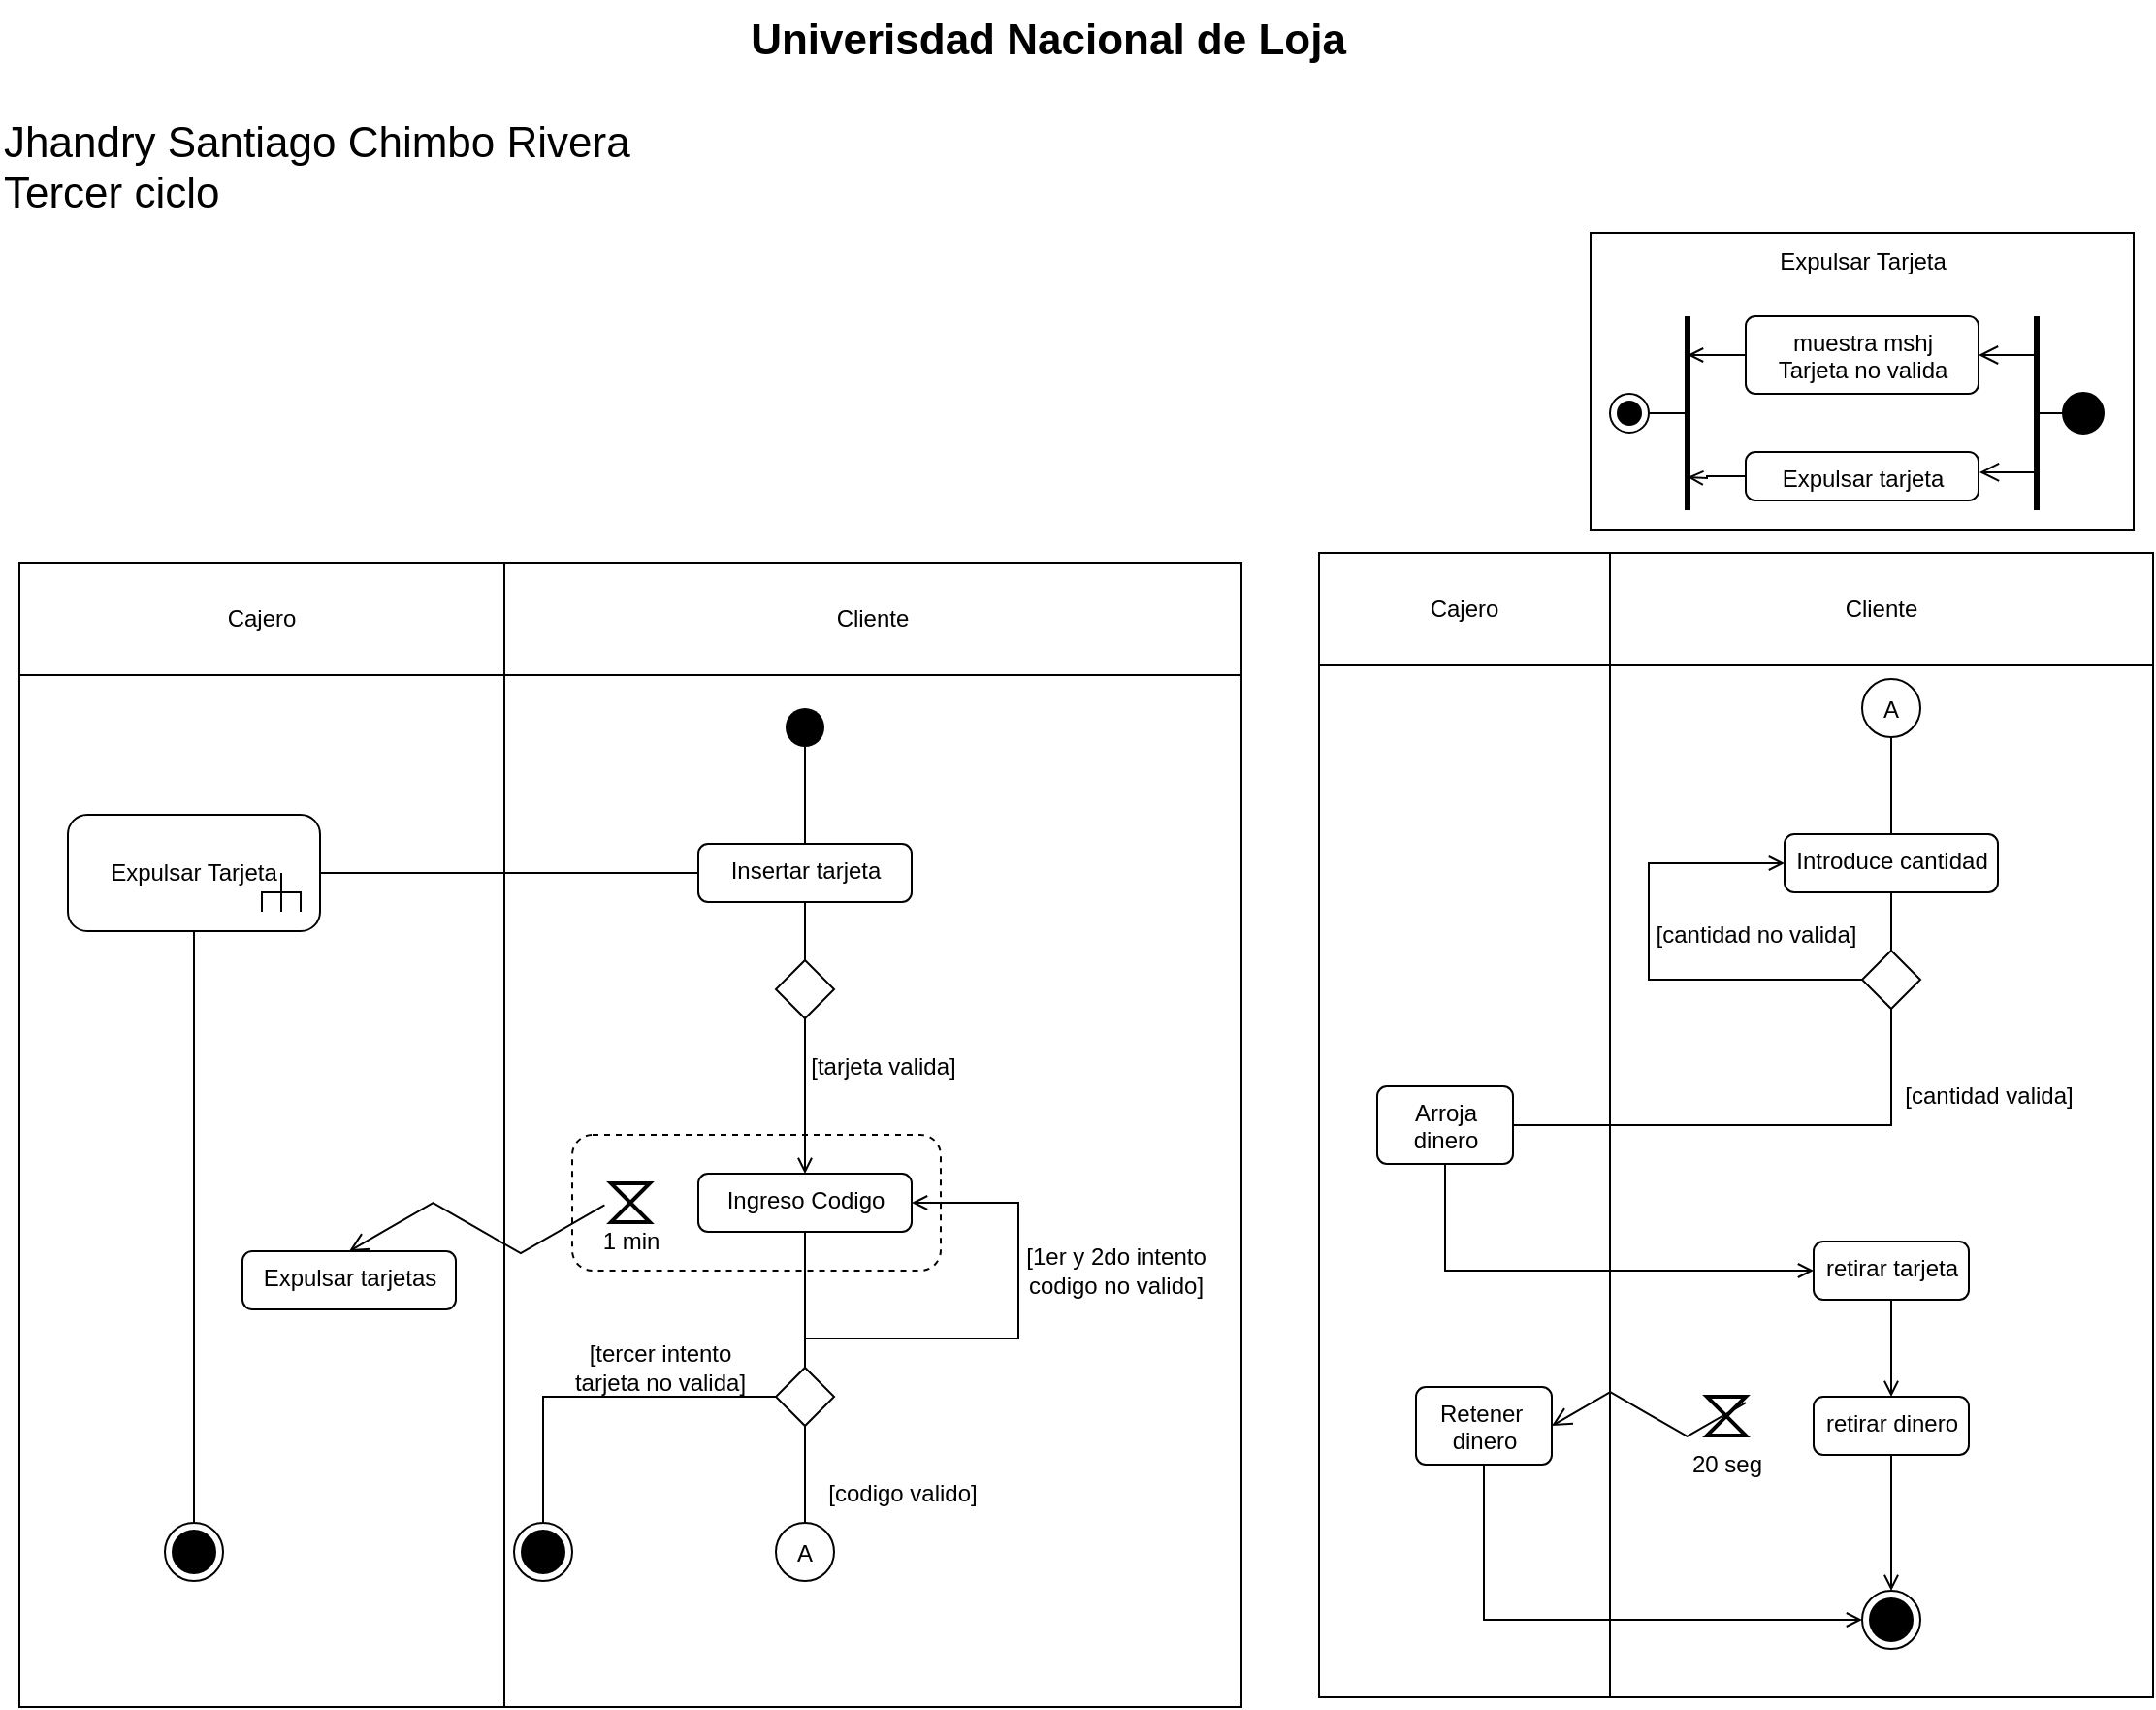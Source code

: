 <mxfile version="20.3.0" type="device"><diagram id="C2ULA8zXNfAD2Xt1tOZ1" name="Página-1"><mxGraphModel dx="1597" dy="998" grid="1" gridSize="10" guides="1" tooltips="1" connect="1" arrows="1" fold="1" page="1" pageScale="1" pageWidth="1169" pageHeight="1654" math="0" shadow="0"><root><mxCell id="0"/><mxCell id="1" parent="0"/><mxCell id="Dwtk2J721NDjf6W3lObi-60" value="" style="rounded=1;whiteSpace=wrap;html=1;dashed=1;" vertex="1" parent="1"><mxGeometry x="750" y="720" width="330" height="70" as="geometry"/></mxCell><mxCell id="Dwtk2J721NDjf6W3lObi-136" value="" style="shape=table;startSize=0;container=1;collapsible=0;childLayout=tableLayout;" vertex="1" parent="1"><mxGeometry x="720" y="305" width="430" height="590" as="geometry"/></mxCell><mxCell id="Dwtk2J721NDjf6W3lObi-137" value="" style="shape=tableRow;horizontal=0;startSize=0;swimlaneHead=0;swimlaneBody=0;top=0;left=0;bottom=0;right=0;collapsible=0;dropTarget=0;fillColor=none;points=[[0,0.5],[1,0.5]];portConstraint=eastwest;" vertex="1" parent="Dwtk2J721NDjf6W3lObi-136"><mxGeometry width="430" height="58" as="geometry"/></mxCell><mxCell id="Dwtk2J721NDjf6W3lObi-138" value="Cajero" style="shape=partialRectangle;html=1;whiteSpace=wrap;connectable=0;overflow=hidden;fillColor=none;top=0;left=0;bottom=0;right=0;pointerEvents=1;" vertex="1" parent="Dwtk2J721NDjf6W3lObi-137"><mxGeometry width="150" height="58" as="geometry"><mxRectangle width="150" height="58" as="alternateBounds"/></mxGeometry></mxCell><mxCell id="Dwtk2J721NDjf6W3lObi-139" value="Cliente" style="shape=partialRectangle;html=1;whiteSpace=wrap;connectable=0;overflow=hidden;fillColor=none;top=0;left=0;bottom=0;right=0;pointerEvents=1;" vertex="1" parent="Dwtk2J721NDjf6W3lObi-137"><mxGeometry x="150" width="280" height="58" as="geometry"><mxRectangle width="280" height="58" as="alternateBounds"/></mxGeometry></mxCell><mxCell id="Dwtk2J721NDjf6W3lObi-140" value="" style="shape=tableRow;horizontal=0;startSize=0;swimlaneHead=0;swimlaneBody=0;top=0;left=0;bottom=0;right=0;collapsible=0;dropTarget=0;fillColor=none;points=[[0,0.5],[1,0.5]];portConstraint=eastwest;" vertex="1" parent="Dwtk2J721NDjf6W3lObi-136"><mxGeometry y="58" width="430" height="532" as="geometry"/></mxCell><mxCell id="Dwtk2J721NDjf6W3lObi-141" value="" style="shape=partialRectangle;html=1;whiteSpace=wrap;connectable=0;overflow=hidden;fillColor=none;top=0;left=0;bottom=0;right=0;pointerEvents=1;" vertex="1" parent="Dwtk2J721NDjf6W3lObi-140"><mxGeometry width="150" height="532" as="geometry"><mxRectangle width="150" height="532" as="alternateBounds"/></mxGeometry></mxCell><mxCell id="Dwtk2J721NDjf6W3lObi-142" value="" style="shape=partialRectangle;html=1;whiteSpace=wrap;connectable=0;overflow=hidden;fillColor=none;top=0;left=0;bottom=0;right=0;pointerEvents=1;" vertex="1" parent="Dwtk2J721NDjf6W3lObi-140"><mxGeometry x="150" width="280" height="532" as="geometry"><mxRectangle width="280" height="532" as="alternateBounds"/></mxGeometry></mxCell><mxCell id="Dwtk2J721NDjf6W3lObi-129" value="" style="shape=table;startSize=0;container=1;collapsible=0;childLayout=tableLayout;" vertex="1" parent="1"><mxGeometry x="50" y="310" width="630" height="590" as="geometry"/></mxCell><mxCell id="Dwtk2J721NDjf6W3lObi-130" value="" style="shape=tableRow;horizontal=0;startSize=0;swimlaneHead=0;swimlaneBody=0;top=0;left=0;bottom=0;right=0;collapsible=0;dropTarget=0;fillColor=none;points=[[0,0.5],[1,0.5]];portConstraint=eastwest;" vertex="1" parent="Dwtk2J721NDjf6W3lObi-129"><mxGeometry width="630" height="58" as="geometry"/></mxCell><mxCell id="Dwtk2J721NDjf6W3lObi-131" value="Cajero" style="shape=partialRectangle;html=1;whiteSpace=wrap;connectable=0;overflow=hidden;fillColor=none;top=0;left=0;bottom=0;right=0;pointerEvents=1;" vertex="1" parent="Dwtk2J721NDjf6W3lObi-130"><mxGeometry width="250" height="58" as="geometry"><mxRectangle width="250" height="58" as="alternateBounds"/></mxGeometry></mxCell><mxCell id="Dwtk2J721NDjf6W3lObi-132" value="Cliente" style="shape=partialRectangle;html=1;whiteSpace=wrap;connectable=0;overflow=hidden;fillColor=none;top=0;left=0;bottom=0;right=0;pointerEvents=1;" vertex="1" parent="Dwtk2J721NDjf6W3lObi-130"><mxGeometry x="250" width="380" height="58" as="geometry"><mxRectangle width="380" height="58" as="alternateBounds"/></mxGeometry></mxCell><mxCell id="Dwtk2J721NDjf6W3lObi-133" value="" style="shape=tableRow;horizontal=0;startSize=0;swimlaneHead=0;swimlaneBody=0;top=0;left=0;bottom=0;right=0;collapsible=0;dropTarget=0;fillColor=none;points=[[0,0.5],[1,0.5]];portConstraint=eastwest;" vertex="1" parent="Dwtk2J721NDjf6W3lObi-129"><mxGeometry y="58" width="630" height="532" as="geometry"/></mxCell><mxCell id="Dwtk2J721NDjf6W3lObi-134" value="" style="shape=partialRectangle;html=1;whiteSpace=wrap;connectable=0;overflow=hidden;fillColor=none;top=0;left=0;bottom=0;right=0;pointerEvents=1;" vertex="1" parent="Dwtk2J721NDjf6W3lObi-133"><mxGeometry width="250" height="532" as="geometry"><mxRectangle width="250" height="532" as="alternateBounds"/></mxGeometry></mxCell><mxCell id="Dwtk2J721NDjf6W3lObi-135" value="" style="shape=partialRectangle;html=1;whiteSpace=wrap;connectable=0;overflow=hidden;fillColor=none;top=0;left=0;bottom=0;right=0;pointerEvents=1;" vertex="1" parent="Dwtk2J721NDjf6W3lObi-133"><mxGeometry x="250" width="380" height="532" as="geometry"><mxRectangle width="380" height="532" as="alternateBounds"/></mxGeometry></mxCell><mxCell id="Dwtk2J721NDjf6W3lObi-107" value="" style="rounded=0;whiteSpace=wrap;html=1;" vertex="1" parent="1"><mxGeometry x="860" y="140" width="280" height="153" as="geometry"/></mxCell><mxCell id="Dwtk2J721NDjf6W3lObi-36" value="" style="rounded=1;whiteSpace=wrap;html=1;dashed=1;" vertex="1" parent="1"><mxGeometry x="335" y="605" width="190" height="70" as="geometry"/></mxCell><mxCell id="Dwtk2J721NDjf6W3lObi-3" style="edgeStyle=orthogonalEdgeStyle;rounded=0;orthogonalLoop=1;jettySize=auto;html=1;entryX=0.5;entryY=0;entryDx=0;entryDy=0;endArrow=none;endFill=0;" edge="1" parent="1" source="Dwtk2J721NDjf6W3lObi-1" target="Dwtk2J721NDjf6W3lObi-2"><mxGeometry relative="1" as="geometry"/></mxCell><mxCell id="Dwtk2J721NDjf6W3lObi-1" value="" style="ellipse;fillColor=#000000;strokeColor=none;" vertex="1" parent="1"><mxGeometry x="445" y="385" width="20" height="20" as="geometry"/></mxCell><mxCell id="Dwtk2J721NDjf6W3lObi-5" style="edgeStyle=orthogonalEdgeStyle;rounded=0;orthogonalLoop=1;jettySize=auto;html=1;entryX=0.5;entryY=0;entryDx=0;entryDy=0;endArrow=none;endFill=0;" edge="1" parent="1" source="Dwtk2J721NDjf6W3lObi-2" target="Dwtk2J721NDjf6W3lObi-4"><mxGeometry relative="1" as="geometry"/></mxCell><mxCell id="Dwtk2J721NDjf6W3lObi-32" style="edgeStyle=orthogonalEdgeStyle;rounded=0;orthogonalLoop=1;jettySize=auto;html=1;entryX=1;entryY=0.5;entryDx=0;entryDy=0;entryPerimeter=0;endArrow=none;endFill=0;" edge="1" parent="1" source="Dwtk2J721NDjf6W3lObi-2" target="Dwtk2J721NDjf6W3lObi-31"><mxGeometry relative="1" as="geometry"/></mxCell><mxCell id="Dwtk2J721NDjf6W3lObi-2" value="Insertar tarjeta" style="html=1;align=center;verticalAlign=top;rounded=1;absoluteArcSize=1;arcSize=10;dashed=0;" vertex="1" parent="1"><mxGeometry x="400" y="455" width="110" height="30" as="geometry"/></mxCell><mxCell id="Dwtk2J721NDjf6W3lObi-8" style="edgeStyle=orthogonalEdgeStyle;rounded=0;orthogonalLoop=1;jettySize=auto;html=1;entryX=0.5;entryY=0;entryDx=0;entryDy=0;endArrow=open;endFill=0;" edge="1" parent="1" source="Dwtk2J721NDjf6W3lObi-4" target="Dwtk2J721NDjf6W3lObi-7"><mxGeometry relative="1" as="geometry"/></mxCell><mxCell id="Dwtk2J721NDjf6W3lObi-4" value="" style="rhombus;" vertex="1" parent="1"><mxGeometry x="440" y="515" width="30" height="30" as="geometry"/></mxCell><mxCell id="Dwtk2J721NDjf6W3lObi-11" style="edgeStyle=orthogonalEdgeStyle;rounded=0;orthogonalLoop=1;jettySize=auto;html=1;entryX=0.5;entryY=0;entryDx=0;entryDy=0;endArrow=none;endFill=0;exitX=0.5;exitY=1;exitDx=0;exitDy=0;" edge="1" parent="1" source="Dwtk2J721NDjf6W3lObi-7" target="Dwtk2J721NDjf6W3lObi-10"><mxGeometry relative="1" as="geometry"><mxPoint x="455" y="685" as="sourcePoint"/></mxGeometry></mxCell><mxCell id="Dwtk2J721NDjf6W3lObi-7" value="Ingreso Codigo" style="html=1;align=center;verticalAlign=top;rounded=1;absoluteArcSize=1;arcSize=10;dashed=0;" vertex="1" parent="1"><mxGeometry x="400" y="625" width="110" height="30" as="geometry"/></mxCell><mxCell id="Dwtk2J721NDjf6W3lObi-9" value="A" style="ellipse;fillColor=#ffffff;strokeColor=#000000;" vertex="1" parent="1"><mxGeometry x="440" y="805" width="30" height="30" as="geometry"/></mxCell><mxCell id="Dwtk2J721NDjf6W3lObi-12" style="edgeStyle=orthogonalEdgeStyle;rounded=0;orthogonalLoop=1;jettySize=auto;html=1;entryX=0.5;entryY=0;entryDx=0;entryDy=0;endArrow=none;endFill=0;" edge="1" parent="1" source="Dwtk2J721NDjf6W3lObi-10" target="Dwtk2J721NDjf6W3lObi-9"><mxGeometry relative="1" as="geometry"/></mxCell><mxCell id="Dwtk2J721NDjf6W3lObi-13" style="edgeStyle=orthogonalEdgeStyle;rounded=0;orthogonalLoop=1;jettySize=auto;html=1;entryX=1;entryY=0.5;entryDx=0;entryDy=0;endArrow=open;endFill=0;" edge="1" parent="1" source="Dwtk2J721NDjf6W3lObi-10" target="Dwtk2J721NDjf6W3lObi-7"><mxGeometry relative="1" as="geometry"><Array as="points"><mxPoint x="565" y="710"/><mxPoint x="565" y="640"/></Array></mxGeometry></mxCell><mxCell id="Dwtk2J721NDjf6W3lObi-15" style="edgeStyle=orthogonalEdgeStyle;rounded=0;orthogonalLoop=1;jettySize=auto;html=1;entryX=0.5;entryY=0;entryDx=0;entryDy=0;endArrow=none;endFill=0;" edge="1" parent="1" source="Dwtk2J721NDjf6W3lObi-10" target="Dwtk2J721NDjf6W3lObi-14"><mxGeometry relative="1" as="geometry"/></mxCell><mxCell id="Dwtk2J721NDjf6W3lObi-10" value="" style="rhombus;" vertex="1" parent="1"><mxGeometry x="440" y="725" width="30" height="30" as="geometry"/></mxCell><mxCell id="Dwtk2J721NDjf6W3lObi-14" value="" style="ellipse;html=1;shape=endState;fillColor=strokeColor;" vertex="1" parent="1"><mxGeometry x="305" y="805" width="30" height="30" as="geometry"/></mxCell><mxCell id="Dwtk2J721NDjf6W3lObi-16" value="[tercer intento &lt;br&gt;tarjeta no valida]" style="text;html=1;align=center;verticalAlign=middle;resizable=0;points=[];autosize=1;strokeColor=none;fillColor=none;" vertex="1" parent="1"><mxGeometry x="325" y="705" width="110" height="40" as="geometry"/></mxCell><mxCell id="Dwtk2J721NDjf6W3lObi-17" value="[codigo valido]" style="text;html=1;align=center;verticalAlign=middle;resizable=0;points=[];autosize=1;strokeColor=none;fillColor=none;" vertex="1" parent="1"><mxGeometry x="455" y="775" width="100" height="30" as="geometry"/></mxCell><mxCell id="Dwtk2J721NDjf6W3lObi-18" value="[1er y 2do intento&lt;br&gt;codigo no valido]" style="text;html=1;align=center;verticalAlign=middle;resizable=0;points=[];autosize=1;strokeColor=none;fillColor=none;" vertex="1" parent="1"><mxGeometry x="555" y="655" width="120" height="40" as="geometry"/></mxCell><mxCell id="Dwtk2J721NDjf6W3lObi-20" value="[tarjeta valida]" style="text;html=1;align=center;verticalAlign=middle;resizable=0;points=[];autosize=1;strokeColor=none;fillColor=none;" vertex="1" parent="1"><mxGeometry x="445" y="555" width="100" height="30" as="geometry"/></mxCell><mxCell id="Dwtk2J721NDjf6W3lObi-52" style="edgeStyle=orthogonalEdgeStyle;rounded=0;orthogonalLoop=1;jettySize=auto;html=1;entryX=0.5;entryY=0;entryDx=0;entryDy=0;startArrow=none;startFill=0;endArrow=none;endFill=0;startSize=8;targetPerimeterSpacing=1;" edge="1" parent="1" source="Dwtk2J721NDjf6W3lObi-31" target="Dwtk2J721NDjf6W3lObi-33"><mxGeometry relative="1" as="geometry"/></mxCell><mxCell id="Dwtk2J721NDjf6W3lObi-31" value="Expulsar Tarjeta" style="html=1;shape=mxgraph.sysml.callBehAct;whiteSpace=wrap;align=center;" vertex="1" parent="1"><mxGeometry x="75" y="440" width="130" height="60" as="geometry"/></mxCell><mxCell id="Dwtk2J721NDjf6W3lObi-33" value="" style="ellipse;html=1;shape=endState;fillColor=strokeColor;" vertex="1" parent="1"><mxGeometry x="125" y="805" width="30" height="30" as="geometry"/></mxCell><mxCell id="Dwtk2J721NDjf6W3lObi-35" value="" style="html=1;shape=mxgraph.sysml.timeEvent;strokeWidth=2;verticalLabelPosition=bottom;verticalAlignment=top;" vertex="1" parent="1"><mxGeometry x="355" y="630" width="20" height="20" as="geometry"/></mxCell><mxCell id="Dwtk2J721NDjf6W3lObi-37" value="1 min" style="text;html=1;align=center;verticalAlign=middle;resizable=0;points=[];autosize=1;strokeColor=none;fillColor=none;" vertex="1" parent="1"><mxGeometry x="340" y="645" width="50" height="30" as="geometry"/></mxCell><mxCell id="Dwtk2J721NDjf6W3lObi-38" value="" style="edgeStyle=isometricEdgeStyle;endArrow=none;html=1;rounded=0;entryX=0.234;entryY=-0.129;entryDx=0;entryDy=0;startArrow=open;startFill=0;targetPerimeterSpacing=1;startSize=8;exitX=0.5;exitY=0;exitDx=0;exitDy=0;entryPerimeter=0;" edge="1" parent="1" source="Dwtk2J721NDjf6W3lObi-39" target="Dwtk2J721NDjf6W3lObi-37"><mxGeometry width="50" height="100" relative="1" as="geometry"><mxPoint x="265" y="665" as="sourcePoint"/><mxPoint x="299.2" y="565" as="targetPoint"/></mxGeometry></mxCell><mxCell id="Dwtk2J721NDjf6W3lObi-39" value="Expulsar tarjetas" style="html=1;align=center;verticalAlign=top;rounded=1;absoluteArcSize=1;arcSize=10;dashed=0;" vertex="1" parent="1"><mxGeometry x="165" y="665" width="110" height="30" as="geometry"/></mxCell><mxCell id="Dwtk2J721NDjf6W3lObi-41" style="edgeStyle=orthogonalEdgeStyle;rounded=0;orthogonalLoop=1;jettySize=auto;html=1;exitX=0.5;exitY=1;exitDx=0;exitDy=0;endArrow=none;endFill=0;" edge="1" parent="1" source="Dwtk2J721NDjf6W3lObi-39" target="Dwtk2J721NDjf6W3lObi-39"><mxGeometry relative="1" as="geometry"/></mxCell><mxCell id="Dwtk2J721NDjf6W3lObi-44" style="edgeStyle=orthogonalEdgeStyle;rounded=0;orthogonalLoop=1;jettySize=auto;html=1;entryX=0.5;entryY=0;entryDx=0;entryDy=0;startArrow=none;startFill=0;endArrow=none;endFill=0;startSize=8;targetPerimeterSpacing=1;" edge="1" parent="1" source="Dwtk2J721NDjf6W3lObi-42" target="Dwtk2J721NDjf6W3lObi-43"><mxGeometry relative="1" as="geometry"/></mxCell><mxCell id="Dwtk2J721NDjf6W3lObi-42" value="A" style="ellipse;fillColor=#ffffff;strokeColor=#000000;" vertex="1" parent="1"><mxGeometry x="1000" y="370" width="30" height="30" as="geometry"/></mxCell><mxCell id="Dwtk2J721NDjf6W3lObi-43" value="Introduce cantidad" style="html=1;align=center;verticalAlign=top;rounded=1;absoluteArcSize=1;arcSize=10;dashed=0;" vertex="1" parent="1"><mxGeometry x="960" y="450" width="110" height="30" as="geometry"/></mxCell><mxCell id="Dwtk2J721NDjf6W3lObi-47" style="edgeStyle=orthogonalEdgeStyle;rounded=0;orthogonalLoop=1;jettySize=auto;html=1;entryX=0.5;entryY=1;entryDx=0;entryDy=0;startArrow=none;startFill=0;endArrow=none;endFill=0;startSize=8;targetPerimeterSpacing=1;" edge="1" parent="1" source="Dwtk2J721NDjf6W3lObi-46" target="Dwtk2J721NDjf6W3lObi-43"><mxGeometry relative="1" as="geometry"/></mxCell><mxCell id="Dwtk2J721NDjf6W3lObi-49" style="edgeStyle=orthogonalEdgeStyle;rounded=0;orthogonalLoop=1;jettySize=auto;html=1;entryX=0;entryY=0.5;entryDx=0;entryDy=0;startArrow=none;startFill=0;endArrow=open;endFill=0;startSize=8;targetPerimeterSpacing=1;" edge="1" parent="1" source="Dwtk2J721NDjf6W3lObi-46" target="Dwtk2J721NDjf6W3lObi-43"><mxGeometry relative="1" as="geometry"><Array as="points"><mxPoint x="890" y="525"/><mxPoint x="890" y="465"/></Array></mxGeometry></mxCell><mxCell id="Dwtk2J721NDjf6W3lObi-53" style="edgeStyle=orthogonalEdgeStyle;rounded=0;orthogonalLoop=1;jettySize=auto;html=1;entryX=1;entryY=0.5;entryDx=0;entryDy=0;startArrow=none;startFill=0;endArrow=none;endFill=0;startSize=8;targetPerimeterSpacing=1;" edge="1" parent="1" source="Dwtk2J721NDjf6W3lObi-46" target="Dwtk2J721NDjf6W3lObi-48"><mxGeometry relative="1" as="geometry"><Array as="points"><mxPoint x="1015" y="600"/><mxPoint x="850" y="600"/></Array></mxGeometry></mxCell><mxCell id="Dwtk2J721NDjf6W3lObi-46" value="" style="rhombus;" vertex="1" parent="1"><mxGeometry x="1000" y="510" width="30" height="30" as="geometry"/></mxCell><mxCell id="Dwtk2J721NDjf6W3lObi-56" style="edgeStyle=orthogonalEdgeStyle;rounded=0;orthogonalLoop=1;jettySize=auto;html=1;entryX=0;entryY=0.5;entryDx=0;entryDy=0;startArrow=none;startFill=0;endArrow=open;endFill=0;startSize=8;targetPerimeterSpacing=1;" edge="1" parent="1" source="Dwtk2J721NDjf6W3lObi-48" target="Dwtk2J721NDjf6W3lObi-55"><mxGeometry relative="1" as="geometry"><Array as="points"><mxPoint x="785" y="675"/></Array></mxGeometry></mxCell><mxCell id="Dwtk2J721NDjf6W3lObi-48" value="Arroja &lt;br&gt;dinero" style="html=1;align=center;verticalAlign=top;rounded=1;absoluteArcSize=1;arcSize=10;dashed=0;" vertex="1" parent="1"><mxGeometry x="750" y="580" width="70" height="40" as="geometry"/></mxCell><mxCell id="Dwtk2J721NDjf6W3lObi-50" value="[cantidad no valida]" style="text;html=1;align=center;verticalAlign=middle;resizable=0;points=[];autosize=1;strokeColor=none;fillColor=none;" vertex="1" parent="1"><mxGeometry x="880" y="487" width="130" height="30" as="geometry"/></mxCell><mxCell id="Dwtk2J721NDjf6W3lObi-54" value="[cantidad valida]" style="text;html=1;align=center;verticalAlign=middle;resizable=0;points=[];autosize=1;strokeColor=none;fillColor=none;" vertex="1" parent="1"><mxGeometry x="1010" y="570" width="110" height="30" as="geometry"/></mxCell><mxCell id="Dwtk2J721NDjf6W3lObi-58" style="edgeStyle=orthogonalEdgeStyle;rounded=0;orthogonalLoop=1;jettySize=auto;html=1;entryX=0.5;entryY=0;entryDx=0;entryDy=0;startArrow=none;startFill=0;endArrow=open;endFill=0;startSize=8;targetPerimeterSpacing=1;" edge="1" parent="1" source="Dwtk2J721NDjf6W3lObi-55" target="Dwtk2J721NDjf6W3lObi-57"><mxGeometry relative="1" as="geometry"/></mxCell><mxCell id="Dwtk2J721NDjf6W3lObi-55" value="retirar tarjeta" style="html=1;align=center;verticalAlign=top;rounded=1;absoluteArcSize=1;arcSize=10;dashed=0;" vertex="1" parent="1"><mxGeometry x="975" y="660" width="80" height="30" as="geometry"/></mxCell><mxCell id="Dwtk2J721NDjf6W3lObi-70" style="edgeStyle=orthogonalEdgeStyle;rounded=0;orthogonalLoop=1;jettySize=auto;html=1;entryX=0.5;entryY=0;entryDx=0;entryDy=0;startArrow=none;startFill=0;endArrow=open;endFill=0;startSize=8;targetPerimeterSpacing=1;" edge="1" parent="1" source="Dwtk2J721NDjf6W3lObi-57" target="Dwtk2J721NDjf6W3lObi-65"><mxGeometry relative="1" as="geometry"/></mxCell><mxCell id="Dwtk2J721NDjf6W3lObi-57" value="retirar dinero" style="html=1;align=center;verticalAlign=top;rounded=1;absoluteArcSize=1;arcSize=10;dashed=0;" vertex="1" parent="1"><mxGeometry x="975" y="740" width="80" height="30" as="geometry"/></mxCell><mxCell id="Dwtk2J721NDjf6W3lObi-59" value="20 seg" style="text;html=1;align=center;verticalAlign=middle;resizable=0;points=[];autosize=1;strokeColor=none;fillColor=none;" vertex="1" parent="1"><mxGeometry x="900" y="760" width="60" height="30" as="geometry"/></mxCell><mxCell id="Dwtk2J721NDjf6W3lObi-62" value="" style="html=1;shape=mxgraph.sysml.timeEvent;strokeWidth=2;verticalLabelPosition=bottom;verticalAlignment=top;" vertex="1" parent="1"><mxGeometry x="920" y="740" width="20" height="20" as="geometry"/></mxCell><mxCell id="Dwtk2J721NDjf6W3lObi-63" value="" style="edgeStyle=isometricEdgeStyle;endArrow=none;html=1;rounded=0;entryX=0.234;entryY=-0.129;entryDx=0;entryDy=0;startArrow=open;startFill=0;targetPerimeterSpacing=1;startSize=8;exitX=1;exitY=0.5;exitDx=0;exitDy=0;entryPerimeter=0;" edge="1" parent="1" source="Dwtk2J721NDjf6W3lObi-64"><mxGeometry width="50" height="100" relative="1" as="geometry"><mxPoint x="808.3" y="766.94" as="sourcePoint"/><mxPoint x="940" y="743.07" as="targetPoint"/></mxGeometry></mxCell><mxCell id="Dwtk2J721NDjf6W3lObi-69" style="edgeStyle=orthogonalEdgeStyle;rounded=0;orthogonalLoop=1;jettySize=auto;html=1;entryX=0;entryY=0.5;entryDx=0;entryDy=0;startArrow=none;startFill=0;endArrow=open;endFill=0;startSize=8;targetPerimeterSpacing=1;" edge="1" parent="1" source="Dwtk2J721NDjf6W3lObi-64" target="Dwtk2J721NDjf6W3lObi-65"><mxGeometry relative="1" as="geometry"><Array as="points"><mxPoint x="805" y="855"/></Array></mxGeometry></mxCell><mxCell id="Dwtk2J721NDjf6W3lObi-64" value="Retener&amp;nbsp;&lt;br&gt;dinero" style="html=1;align=center;verticalAlign=top;rounded=1;absoluteArcSize=1;arcSize=10;dashed=0;" vertex="1" parent="1"><mxGeometry x="770" y="735" width="70" height="40" as="geometry"/></mxCell><mxCell id="Dwtk2J721NDjf6W3lObi-65" value="" style="ellipse;html=1;shape=endState;fillColor=strokeColor;" vertex="1" parent="1"><mxGeometry x="1000" y="840" width="30" height="30" as="geometry"/></mxCell><mxCell id="Dwtk2J721NDjf6W3lObi-91" value="" style="endArrow=none;startArrow=none;endFill=0;startFill=0;endSize=8;html=1;verticalAlign=bottom;labelBackgroundColor=none;strokeWidth=3;rounded=0;targetPerimeterSpacing=1;" edge="1" parent="1"><mxGeometry width="160" relative="1" as="geometry"><mxPoint x="1090" y="183" as="sourcePoint"/><mxPoint x="1090" y="283" as="targetPoint"/></mxGeometry></mxCell><mxCell id="Dwtk2J721NDjf6W3lObi-93" style="edgeStyle=orthogonalEdgeStyle;rounded=0;orthogonalLoop=1;jettySize=auto;html=1;startArrow=none;startFill=0;endArrow=none;endFill=0;startSize=8;targetPerimeterSpacing=1;" edge="1" parent="1" source="Dwtk2J721NDjf6W3lObi-92"><mxGeometry relative="1" as="geometry"><mxPoint x="1090" y="233" as="targetPoint"/><Array as="points"><mxPoint x="1110" y="233"/></Array></mxGeometry></mxCell><mxCell id="Dwtk2J721NDjf6W3lObi-92" value="" style="shape=ellipse;html=1;fillColor=strokeColor;strokeWidth=2;verticalLabelPosition=bottom;verticalAlignment=top;perimeter=ellipsePerimeter;" vertex="1" parent="1"><mxGeometry x="1104" y="223" width="20" height="20" as="geometry"/></mxCell><mxCell id="Dwtk2J721NDjf6W3lObi-95" style="edgeStyle=orthogonalEdgeStyle;rounded=0;orthogonalLoop=1;jettySize=auto;html=1;startArrow=open;startFill=0;endArrow=none;endFill=0;startSize=8;targetPerimeterSpacing=1;" edge="1" parent="1" source="Dwtk2J721NDjf6W3lObi-94"><mxGeometry relative="1" as="geometry"><mxPoint x="1090" y="203" as="targetPoint"/></mxGeometry></mxCell><mxCell id="Dwtk2J721NDjf6W3lObi-102" style="edgeStyle=orthogonalEdgeStyle;rounded=0;orthogonalLoop=1;jettySize=auto;html=1;startArrow=none;startFill=0;endArrow=open;endFill=0;startSize=8;targetPerimeterSpacing=1;" edge="1" parent="1" source="Dwtk2J721NDjf6W3lObi-94"><mxGeometry relative="1" as="geometry"><mxPoint x="910" y="203" as="targetPoint"/></mxGeometry></mxCell><mxCell id="Dwtk2J721NDjf6W3lObi-94" value="muestra mshj&lt;br&gt;Tarjeta no valida" style="html=1;align=center;verticalAlign=top;rounded=1;absoluteArcSize=1;arcSize=10;dashed=0;" vertex="1" parent="1"><mxGeometry x="940" y="183" width="120" height="40" as="geometry"/></mxCell><mxCell id="Dwtk2J721NDjf6W3lObi-97" style="edgeStyle=orthogonalEdgeStyle;rounded=0;orthogonalLoop=1;jettySize=auto;html=1;startArrow=open;startFill=0;endArrow=none;endFill=0;startSize=8;targetPerimeterSpacing=1;exitX=1.004;exitY=0.419;exitDx=0;exitDy=0;exitPerimeter=0;" edge="1" parent="1" source="Dwtk2J721NDjf6W3lObi-96"><mxGeometry relative="1" as="geometry"><mxPoint x="1090" y="263" as="targetPoint"/></mxGeometry></mxCell><mxCell id="Dwtk2J721NDjf6W3lObi-103" style="edgeStyle=orthogonalEdgeStyle;rounded=0;orthogonalLoop=1;jettySize=auto;html=1;startArrow=none;startFill=0;endArrow=open;endFill=0;startSize=8;targetPerimeterSpacing=1;" edge="1" parent="1" source="Dwtk2J721NDjf6W3lObi-96"><mxGeometry relative="1" as="geometry"><mxPoint x="910" y="266" as="targetPoint"/></mxGeometry></mxCell><mxCell id="Dwtk2J721NDjf6W3lObi-96" value="Expulsar tarjeta" style="html=1;align=center;verticalAlign=top;rounded=1;absoluteArcSize=1;arcSize=10;dashed=0;" vertex="1" parent="1"><mxGeometry x="940" y="253" width="120" height="25" as="geometry"/></mxCell><mxCell id="Dwtk2J721NDjf6W3lObi-101" value="" style="endArrow=none;startArrow=none;endFill=0;startFill=0;endSize=8;html=1;verticalAlign=bottom;labelBackgroundColor=none;strokeWidth=3;rounded=0;targetPerimeterSpacing=1;" edge="1" parent="1"><mxGeometry width="160" relative="1" as="geometry"><mxPoint x="910" y="183" as="sourcePoint"/><mxPoint x="910" y="283" as="targetPoint"/></mxGeometry></mxCell><mxCell id="Dwtk2J721NDjf6W3lObi-105" style="edgeStyle=orthogonalEdgeStyle;rounded=0;orthogonalLoop=1;jettySize=auto;html=1;startArrow=none;startFill=0;endArrow=none;endFill=0;startSize=8;targetPerimeterSpacing=1;" edge="1" parent="1" source="Dwtk2J721NDjf6W3lObi-104"><mxGeometry relative="1" as="geometry"><mxPoint x="910" y="233" as="targetPoint"/><Array as="points"><mxPoint x="890" y="233"/></Array></mxGeometry></mxCell><mxCell id="Dwtk2J721NDjf6W3lObi-104" value="" style="ellipse;html=1;shape=endState;fillColor=strokeColor;" vertex="1" parent="1"><mxGeometry x="870" y="223" width="20" height="20" as="geometry"/></mxCell><mxCell id="Dwtk2J721NDjf6W3lObi-143" value="&lt;div style=&quot;text-align: center;&quot;&gt;&lt;span style=&quot;font-size: 22px; background-color: initial;&quot;&gt;&lt;b&gt;Univerisdad Nacional de Loja&lt;/b&gt;&lt;/span&gt;&lt;/div&gt;&lt;div style=&quot;text-align: center;&quot;&gt;&lt;span style=&quot;font-size: 22px; background-color: initial;&quot;&gt;&lt;br&gt;&lt;/span&gt;&lt;/div&gt;&lt;font style=&quot;font-size: 22px;&quot;&gt;&lt;div style=&quot;&quot;&gt;&lt;span style=&quot;background-color: initial;&quot;&gt;Jhandry Santiago Chimbo Rivera&lt;/span&gt;&lt;/div&gt;Tercer ciclo&amp;nbsp; &amp;nbsp; &amp;nbsp; &amp;nbsp; &amp;nbsp; &amp;nbsp; &amp;nbsp; &amp;nbsp; &amp;nbsp; &amp;nbsp; &amp;nbsp; &amp;nbsp; &amp;nbsp; &amp;nbsp; &amp;nbsp; &amp;nbsp; &amp;nbsp; &amp;nbsp; &amp;nbsp; &amp;nbsp; &amp;nbsp; &amp;nbsp; &amp;nbsp; &amp;nbsp; &amp;nbsp; &amp;nbsp; &amp;nbsp; &amp;nbsp; &amp;nbsp; &amp;nbsp; &amp;nbsp; &amp;nbsp; &amp;nbsp; &amp;nbsp; &amp;nbsp; &amp;nbsp; &amp;nbsp; &amp;nbsp; &amp;nbsp; &amp;nbsp; &amp;nbsp; &amp;nbsp; &amp;nbsp; &amp;nbsp; &amp;nbsp; &amp;nbsp; &amp;nbsp; &amp;nbsp; &amp;nbsp; &amp;nbsp; &amp;nbsp; &amp;nbsp; &amp;nbsp; &amp;nbsp; &amp;nbsp; &amp;nbsp; &amp;nbsp; &amp;nbsp; &amp;nbsp; &amp;nbsp; &amp;nbsp; &amp;nbsp; &amp;nbsp; &amp;nbsp; &amp;nbsp; &amp;nbsp; &amp;nbsp; &amp;nbsp; &amp;nbsp; &amp;nbsp; &amp;nbsp; &amp;nbsp; &amp;nbsp; &amp;nbsp; &amp;nbsp; &amp;nbsp; &amp;nbsp; &amp;nbsp; &amp;nbsp;&amp;nbsp;&lt;/font&gt;" style="text;html=1;align=left;verticalAlign=middle;resizable=0;points=[];autosize=1;strokeColor=none;fillColor=none;" vertex="1" parent="1"><mxGeometry x="40" y="20" width="1100" height="120" as="geometry"/></mxCell><mxCell id="Dwtk2J721NDjf6W3lObi-144" value="Expulsar Tarjeta" style="text;html=1;align=center;verticalAlign=middle;resizable=0;points=[];autosize=1;strokeColor=none;fillColor=none;" vertex="1" parent="1"><mxGeometry x="945" y="140" width="110" height="30" as="geometry"/></mxCell></root></mxGraphModel></diagram></mxfile>